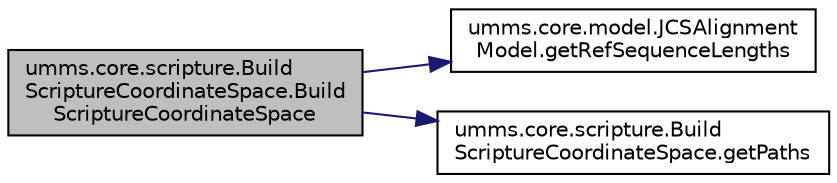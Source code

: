 digraph "umms.core.scripture.BuildScriptureCoordinateSpace.BuildScriptureCoordinateSpace"
{
  edge [fontname="Helvetica",fontsize="10",labelfontname="Helvetica",labelfontsize="10"];
  node [fontname="Helvetica",fontsize="10",shape=record];
  rankdir="LR";
  Node1 [label="umms.core.scripture.Build\lScriptureCoordinateSpace.Build\lScriptureCoordinateSpace",height=0.2,width=0.4,color="black", fillcolor="grey75", style="filled" fontcolor="black"];
  Node1 -> Node2 [color="midnightblue",fontsize="10",style="solid",fontname="Helvetica"];
  Node2 [label="umms.core.model.JCSAlignment\lModel.getRefSequenceLengths",height=0.2,width=0.4,color="black", fillcolor="white", style="filled",URL="$classumms_1_1core_1_1model_1_1_j_c_s_alignment_model.html#a3669cfd3c08b28363c1dabe962489d49"];
  Node1 -> Node3 [color="midnightblue",fontsize="10",style="solid",fontname="Helvetica"];
  Node3 [label="umms.core.scripture.Build\lScriptureCoordinateSpace.getPaths",height=0.2,width=0.4,color="black", fillcolor="white", style="filled",URL="$classumms_1_1core_1_1scripture_1_1_build_scripture_coordinate_space.html#a21a8a4ecd7583dba621994b16570f72a"];
}
